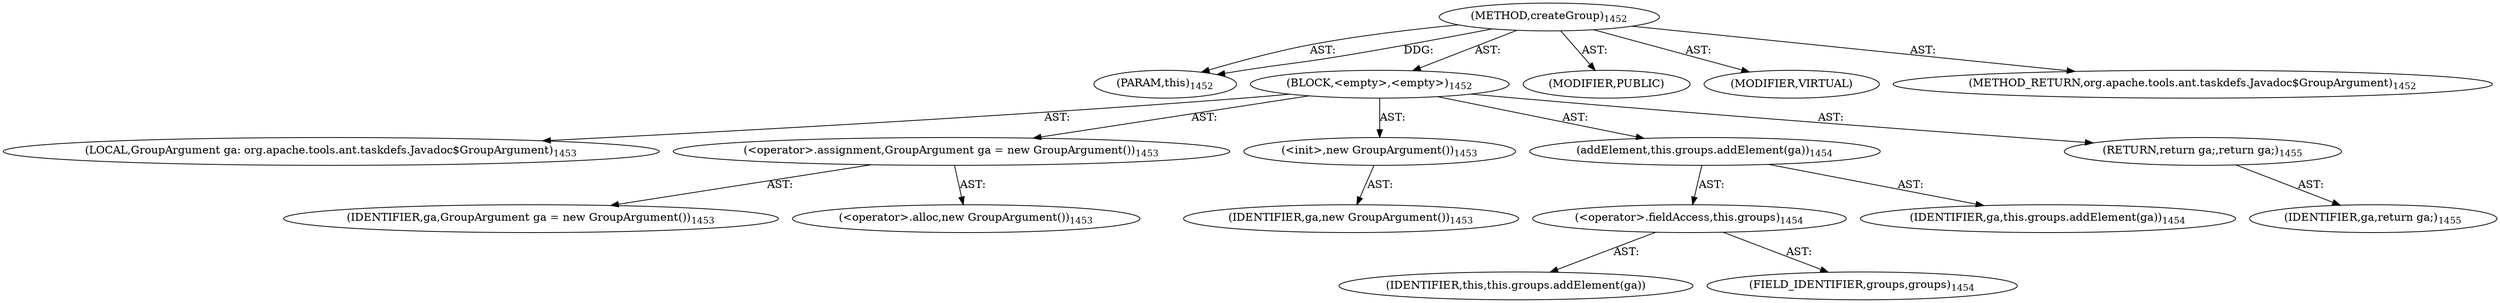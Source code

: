 digraph "createGroup" {  
"111669149807" [label = <(METHOD,createGroup)<SUB>1452</SUB>> ]
"115964117207" [label = <(PARAM,this)<SUB>1452</SUB>> ]
"25769803958" [label = <(BLOCK,&lt;empty&gt;,&lt;empty&gt;)<SUB>1452</SUB>> ]
"94489280545" [label = <(LOCAL,GroupArgument ga: org.apache.tools.ant.taskdefs.Javadoc$GroupArgument)<SUB>1453</SUB>> ]
"30064771649" [label = <(&lt;operator&gt;.assignment,GroupArgument ga = new GroupArgument())<SUB>1453</SUB>> ]
"68719477212" [label = <(IDENTIFIER,ga,GroupArgument ga = new GroupArgument())<SUB>1453</SUB>> ]
"30064771650" [label = <(&lt;operator&gt;.alloc,new GroupArgument())<SUB>1453</SUB>> ]
"30064771651" [label = <(&lt;init&gt;,new GroupArgument())<SUB>1453</SUB>> ]
"68719477213" [label = <(IDENTIFIER,ga,new GroupArgument())<SUB>1453</SUB>> ]
"30064771652" [label = <(addElement,this.groups.addElement(ga))<SUB>1454</SUB>> ]
"30064771653" [label = <(&lt;operator&gt;.fieldAccess,this.groups)<SUB>1454</SUB>> ]
"68719477214" [label = <(IDENTIFIER,this,this.groups.addElement(ga))> ]
"55834575030" [label = <(FIELD_IDENTIFIER,groups,groups)<SUB>1454</SUB>> ]
"68719477215" [label = <(IDENTIFIER,ga,this.groups.addElement(ga))<SUB>1454</SUB>> ]
"146028888088" [label = <(RETURN,return ga;,return ga;)<SUB>1455</SUB>> ]
"68719477216" [label = <(IDENTIFIER,ga,return ga;)<SUB>1455</SUB>> ]
"133143986457" [label = <(MODIFIER,PUBLIC)> ]
"133143986458" [label = <(MODIFIER,VIRTUAL)> ]
"128849018991" [label = <(METHOD_RETURN,org.apache.tools.ant.taskdefs.Javadoc$GroupArgument)<SUB>1452</SUB>> ]
  "111669149807" -> "115964117207"  [ label = "AST: "] 
  "111669149807" -> "25769803958"  [ label = "AST: "] 
  "111669149807" -> "133143986457"  [ label = "AST: "] 
  "111669149807" -> "133143986458"  [ label = "AST: "] 
  "111669149807" -> "128849018991"  [ label = "AST: "] 
  "25769803958" -> "94489280545"  [ label = "AST: "] 
  "25769803958" -> "30064771649"  [ label = "AST: "] 
  "25769803958" -> "30064771651"  [ label = "AST: "] 
  "25769803958" -> "30064771652"  [ label = "AST: "] 
  "25769803958" -> "146028888088"  [ label = "AST: "] 
  "30064771649" -> "68719477212"  [ label = "AST: "] 
  "30064771649" -> "30064771650"  [ label = "AST: "] 
  "30064771651" -> "68719477213"  [ label = "AST: "] 
  "30064771652" -> "30064771653"  [ label = "AST: "] 
  "30064771652" -> "68719477215"  [ label = "AST: "] 
  "30064771653" -> "68719477214"  [ label = "AST: "] 
  "30064771653" -> "55834575030"  [ label = "AST: "] 
  "146028888088" -> "68719477216"  [ label = "AST: "] 
  "111669149807" -> "115964117207"  [ label = "DDG: "] 
}
